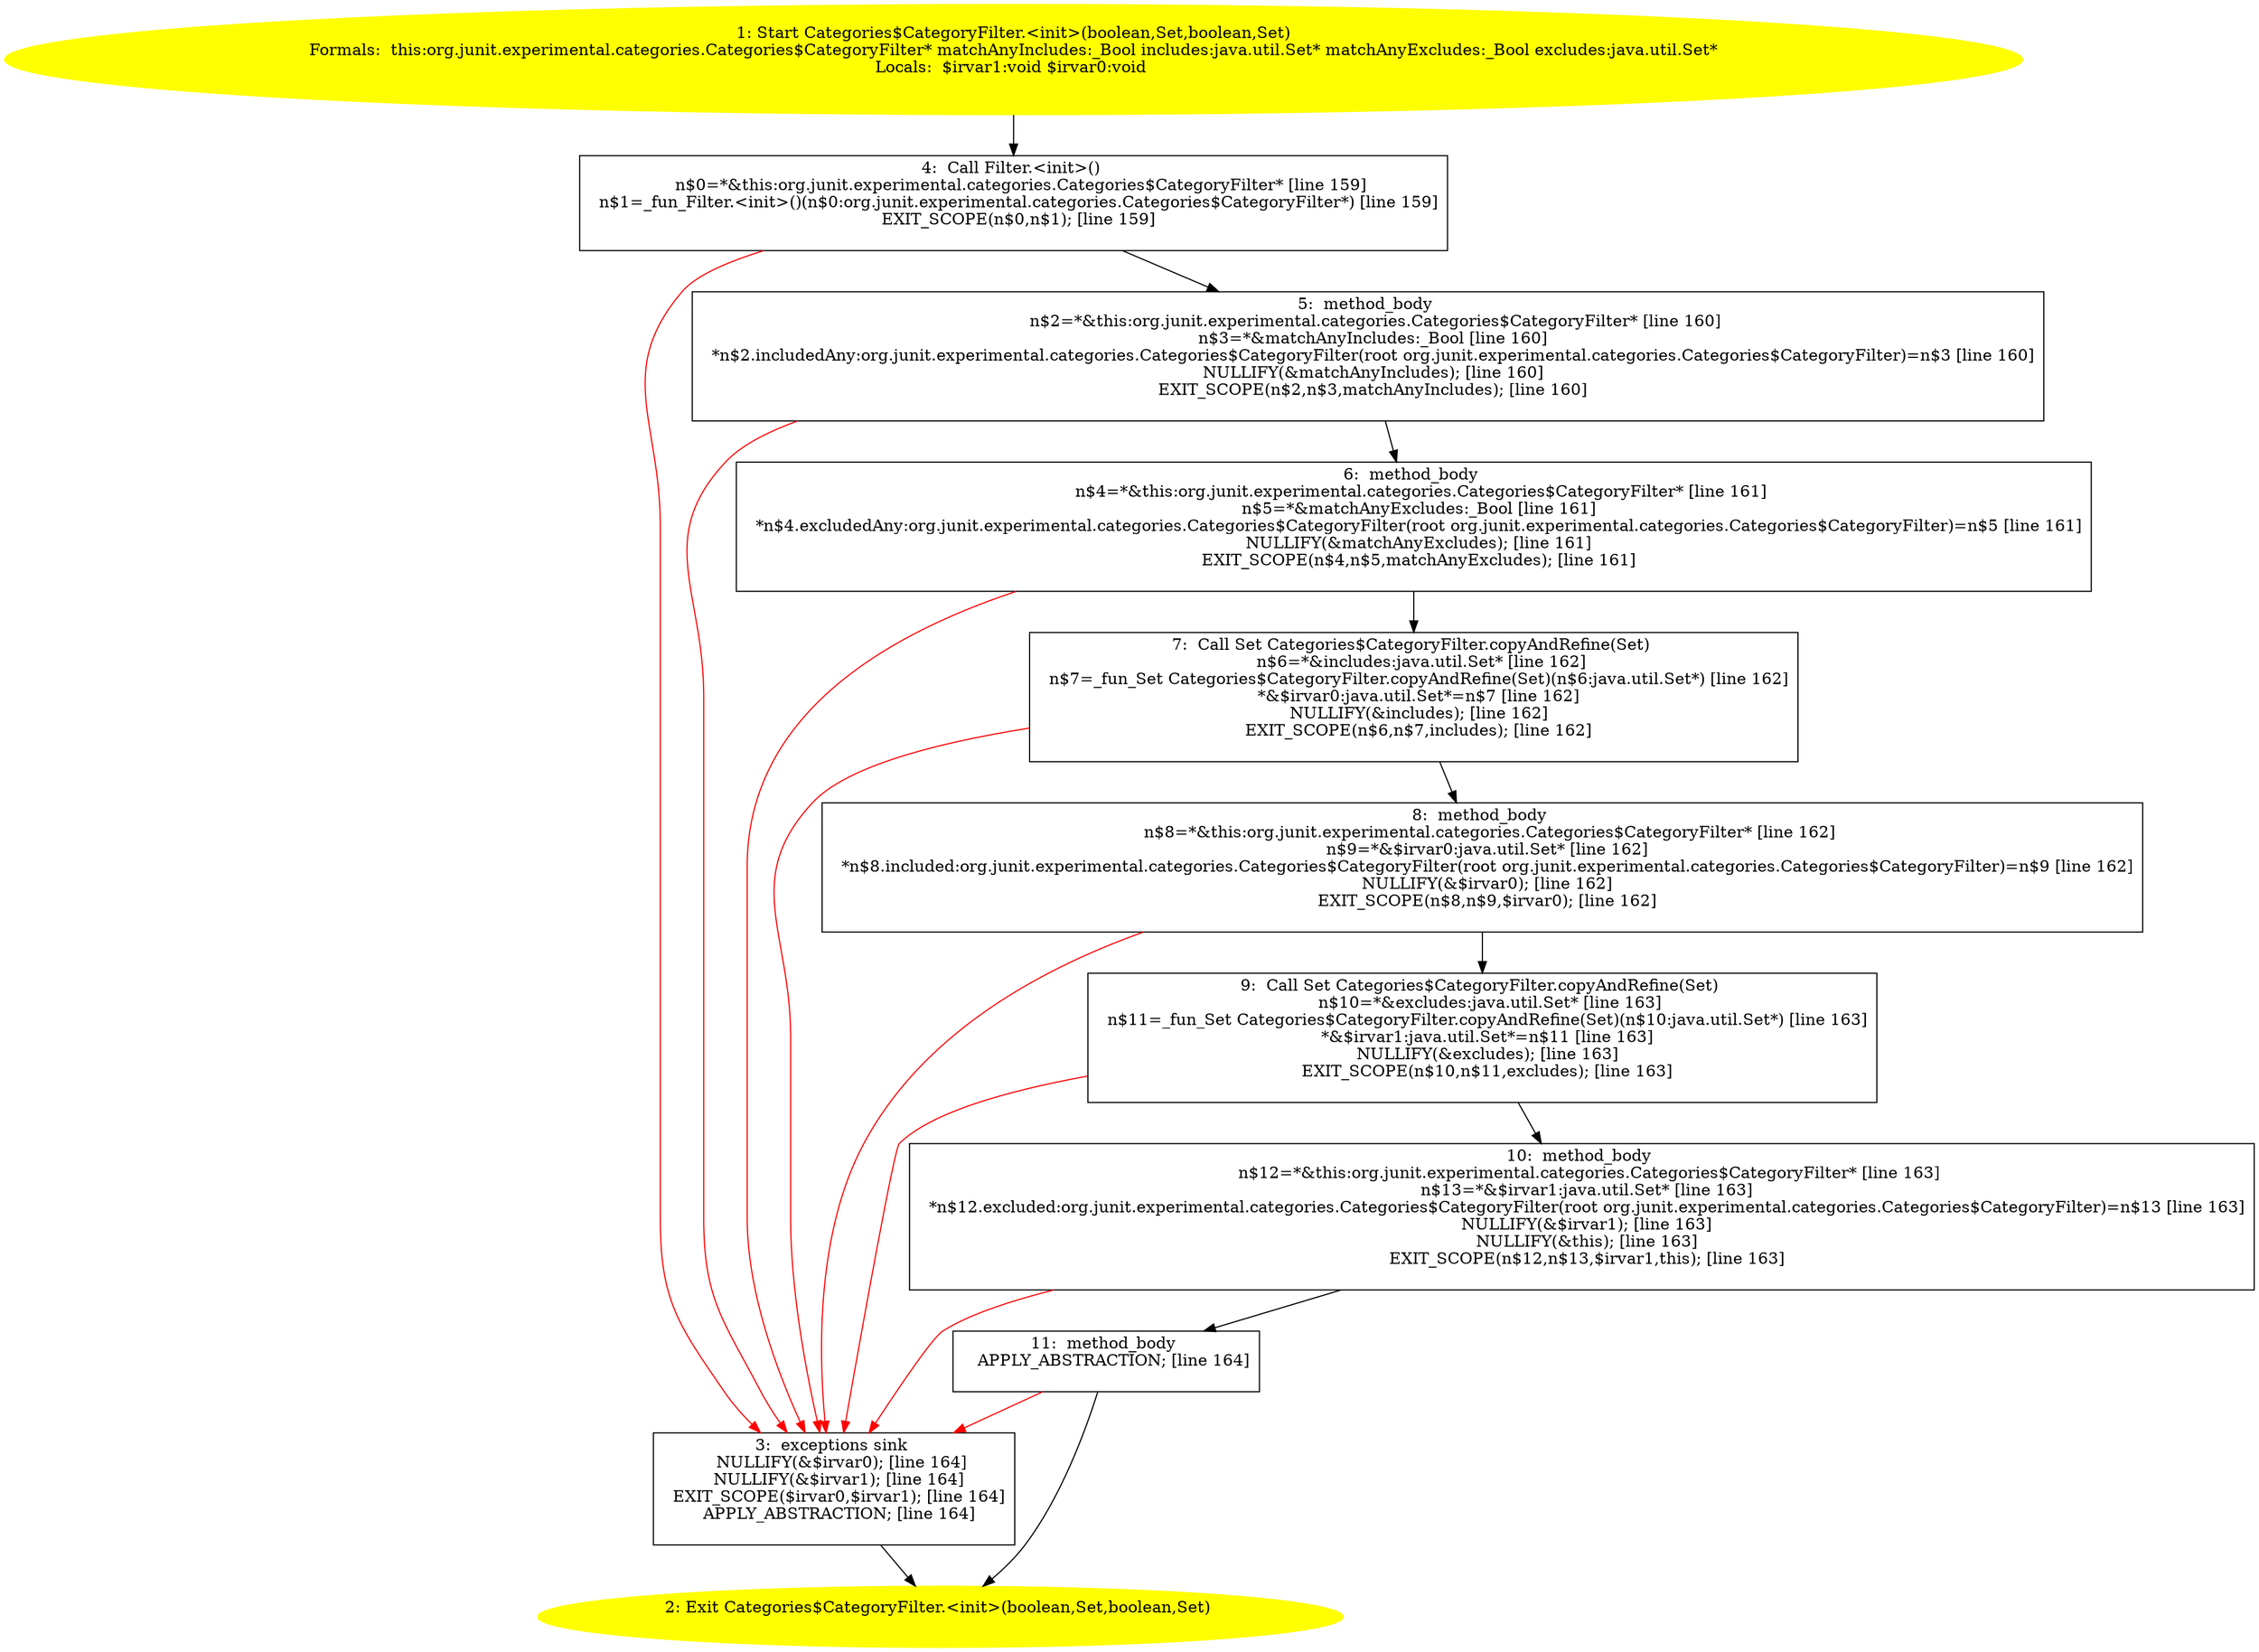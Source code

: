 /* @generated */
digraph cfg {
"org.junit.experimental.categories.Categories$CategoryFilter.<init>(boolean,java.util.Set,boolean,jav.9d460ec2c78b67beabb3bcaa429d6794_1" [label="1: Start Categories$CategoryFilter.<init>(boolean,Set,boolean,Set)\nFormals:  this:org.junit.experimental.categories.Categories$CategoryFilter* matchAnyIncludes:_Bool includes:java.util.Set* matchAnyExcludes:_Bool excludes:java.util.Set*\nLocals:  $irvar1:void $irvar0:void \n  " color=yellow style=filled]
	

	 "org.junit.experimental.categories.Categories$CategoryFilter.<init>(boolean,java.util.Set,boolean,jav.9d460ec2c78b67beabb3bcaa429d6794_1" -> "org.junit.experimental.categories.Categories$CategoryFilter.<init>(boolean,java.util.Set,boolean,jav.9d460ec2c78b67beabb3bcaa429d6794_4" ;
"org.junit.experimental.categories.Categories$CategoryFilter.<init>(boolean,java.util.Set,boolean,jav.9d460ec2c78b67beabb3bcaa429d6794_2" [label="2: Exit Categories$CategoryFilter.<init>(boolean,Set,boolean,Set) \n  " color=yellow style=filled]
	

"org.junit.experimental.categories.Categories$CategoryFilter.<init>(boolean,java.util.Set,boolean,jav.9d460ec2c78b67beabb3bcaa429d6794_3" [label="3:  exceptions sink \n   NULLIFY(&$irvar0); [line 164]\n  NULLIFY(&$irvar1); [line 164]\n  EXIT_SCOPE($irvar0,$irvar1); [line 164]\n  APPLY_ABSTRACTION; [line 164]\n " shape="box"]
	

	 "org.junit.experimental.categories.Categories$CategoryFilter.<init>(boolean,java.util.Set,boolean,jav.9d460ec2c78b67beabb3bcaa429d6794_3" -> "org.junit.experimental.categories.Categories$CategoryFilter.<init>(boolean,java.util.Set,boolean,jav.9d460ec2c78b67beabb3bcaa429d6794_2" ;
"org.junit.experimental.categories.Categories$CategoryFilter.<init>(boolean,java.util.Set,boolean,jav.9d460ec2c78b67beabb3bcaa429d6794_4" [label="4:  Call Filter.<init>() \n   n$0=*&this:org.junit.experimental.categories.Categories$CategoryFilter* [line 159]\n  n$1=_fun_Filter.<init>()(n$0:org.junit.experimental.categories.Categories$CategoryFilter*) [line 159]\n  EXIT_SCOPE(n$0,n$1); [line 159]\n " shape="box"]
	

	 "org.junit.experimental.categories.Categories$CategoryFilter.<init>(boolean,java.util.Set,boolean,jav.9d460ec2c78b67beabb3bcaa429d6794_4" -> "org.junit.experimental.categories.Categories$CategoryFilter.<init>(boolean,java.util.Set,boolean,jav.9d460ec2c78b67beabb3bcaa429d6794_5" ;
	 "org.junit.experimental.categories.Categories$CategoryFilter.<init>(boolean,java.util.Set,boolean,jav.9d460ec2c78b67beabb3bcaa429d6794_4" -> "org.junit.experimental.categories.Categories$CategoryFilter.<init>(boolean,java.util.Set,boolean,jav.9d460ec2c78b67beabb3bcaa429d6794_3" [color="red" ];
"org.junit.experimental.categories.Categories$CategoryFilter.<init>(boolean,java.util.Set,boolean,jav.9d460ec2c78b67beabb3bcaa429d6794_5" [label="5:  method_body \n   n$2=*&this:org.junit.experimental.categories.Categories$CategoryFilter* [line 160]\n  n$3=*&matchAnyIncludes:_Bool [line 160]\n  *n$2.includedAny:org.junit.experimental.categories.Categories$CategoryFilter(root org.junit.experimental.categories.Categories$CategoryFilter)=n$3 [line 160]\n  NULLIFY(&matchAnyIncludes); [line 160]\n  EXIT_SCOPE(n$2,n$3,matchAnyIncludes); [line 160]\n " shape="box"]
	

	 "org.junit.experimental.categories.Categories$CategoryFilter.<init>(boolean,java.util.Set,boolean,jav.9d460ec2c78b67beabb3bcaa429d6794_5" -> "org.junit.experimental.categories.Categories$CategoryFilter.<init>(boolean,java.util.Set,boolean,jav.9d460ec2c78b67beabb3bcaa429d6794_6" ;
	 "org.junit.experimental.categories.Categories$CategoryFilter.<init>(boolean,java.util.Set,boolean,jav.9d460ec2c78b67beabb3bcaa429d6794_5" -> "org.junit.experimental.categories.Categories$CategoryFilter.<init>(boolean,java.util.Set,boolean,jav.9d460ec2c78b67beabb3bcaa429d6794_3" [color="red" ];
"org.junit.experimental.categories.Categories$CategoryFilter.<init>(boolean,java.util.Set,boolean,jav.9d460ec2c78b67beabb3bcaa429d6794_6" [label="6:  method_body \n   n$4=*&this:org.junit.experimental.categories.Categories$CategoryFilter* [line 161]\n  n$5=*&matchAnyExcludes:_Bool [line 161]\n  *n$4.excludedAny:org.junit.experimental.categories.Categories$CategoryFilter(root org.junit.experimental.categories.Categories$CategoryFilter)=n$5 [line 161]\n  NULLIFY(&matchAnyExcludes); [line 161]\n  EXIT_SCOPE(n$4,n$5,matchAnyExcludes); [line 161]\n " shape="box"]
	

	 "org.junit.experimental.categories.Categories$CategoryFilter.<init>(boolean,java.util.Set,boolean,jav.9d460ec2c78b67beabb3bcaa429d6794_6" -> "org.junit.experimental.categories.Categories$CategoryFilter.<init>(boolean,java.util.Set,boolean,jav.9d460ec2c78b67beabb3bcaa429d6794_7" ;
	 "org.junit.experimental.categories.Categories$CategoryFilter.<init>(boolean,java.util.Set,boolean,jav.9d460ec2c78b67beabb3bcaa429d6794_6" -> "org.junit.experimental.categories.Categories$CategoryFilter.<init>(boolean,java.util.Set,boolean,jav.9d460ec2c78b67beabb3bcaa429d6794_3" [color="red" ];
"org.junit.experimental.categories.Categories$CategoryFilter.<init>(boolean,java.util.Set,boolean,jav.9d460ec2c78b67beabb3bcaa429d6794_7" [label="7:  Call Set Categories$CategoryFilter.copyAndRefine(Set) \n   n$6=*&includes:java.util.Set* [line 162]\n  n$7=_fun_Set Categories$CategoryFilter.copyAndRefine(Set)(n$6:java.util.Set*) [line 162]\n  *&$irvar0:java.util.Set*=n$7 [line 162]\n  NULLIFY(&includes); [line 162]\n  EXIT_SCOPE(n$6,n$7,includes); [line 162]\n " shape="box"]
	

	 "org.junit.experimental.categories.Categories$CategoryFilter.<init>(boolean,java.util.Set,boolean,jav.9d460ec2c78b67beabb3bcaa429d6794_7" -> "org.junit.experimental.categories.Categories$CategoryFilter.<init>(boolean,java.util.Set,boolean,jav.9d460ec2c78b67beabb3bcaa429d6794_8" ;
	 "org.junit.experimental.categories.Categories$CategoryFilter.<init>(boolean,java.util.Set,boolean,jav.9d460ec2c78b67beabb3bcaa429d6794_7" -> "org.junit.experimental.categories.Categories$CategoryFilter.<init>(boolean,java.util.Set,boolean,jav.9d460ec2c78b67beabb3bcaa429d6794_3" [color="red" ];
"org.junit.experimental.categories.Categories$CategoryFilter.<init>(boolean,java.util.Set,boolean,jav.9d460ec2c78b67beabb3bcaa429d6794_8" [label="8:  method_body \n   n$8=*&this:org.junit.experimental.categories.Categories$CategoryFilter* [line 162]\n  n$9=*&$irvar0:java.util.Set* [line 162]\n  *n$8.included:org.junit.experimental.categories.Categories$CategoryFilter(root org.junit.experimental.categories.Categories$CategoryFilter)=n$9 [line 162]\n  NULLIFY(&$irvar0); [line 162]\n  EXIT_SCOPE(n$8,n$9,$irvar0); [line 162]\n " shape="box"]
	

	 "org.junit.experimental.categories.Categories$CategoryFilter.<init>(boolean,java.util.Set,boolean,jav.9d460ec2c78b67beabb3bcaa429d6794_8" -> "org.junit.experimental.categories.Categories$CategoryFilter.<init>(boolean,java.util.Set,boolean,jav.9d460ec2c78b67beabb3bcaa429d6794_9" ;
	 "org.junit.experimental.categories.Categories$CategoryFilter.<init>(boolean,java.util.Set,boolean,jav.9d460ec2c78b67beabb3bcaa429d6794_8" -> "org.junit.experimental.categories.Categories$CategoryFilter.<init>(boolean,java.util.Set,boolean,jav.9d460ec2c78b67beabb3bcaa429d6794_3" [color="red" ];
"org.junit.experimental.categories.Categories$CategoryFilter.<init>(boolean,java.util.Set,boolean,jav.9d460ec2c78b67beabb3bcaa429d6794_9" [label="9:  Call Set Categories$CategoryFilter.copyAndRefine(Set) \n   n$10=*&excludes:java.util.Set* [line 163]\n  n$11=_fun_Set Categories$CategoryFilter.copyAndRefine(Set)(n$10:java.util.Set*) [line 163]\n  *&$irvar1:java.util.Set*=n$11 [line 163]\n  NULLIFY(&excludes); [line 163]\n  EXIT_SCOPE(n$10,n$11,excludes); [line 163]\n " shape="box"]
	

	 "org.junit.experimental.categories.Categories$CategoryFilter.<init>(boolean,java.util.Set,boolean,jav.9d460ec2c78b67beabb3bcaa429d6794_9" -> "org.junit.experimental.categories.Categories$CategoryFilter.<init>(boolean,java.util.Set,boolean,jav.9d460ec2c78b67beabb3bcaa429d6794_10" ;
	 "org.junit.experimental.categories.Categories$CategoryFilter.<init>(boolean,java.util.Set,boolean,jav.9d460ec2c78b67beabb3bcaa429d6794_9" -> "org.junit.experimental.categories.Categories$CategoryFilter.<init>(boolean,java.util.Set,boolean,jav.9d460ec2c78b67beabb3bcaa429d6794_3" [color="red" ];
"org.junit.experimental.categories.Categories$CategoryFilter.<init>(boolean,java.util.Set,boolean,jav.9d460ec2c78b67beabb3bcaa429d6794_10" [label="10:  method_body \n   n$12=*&this:org.junit.experimental.categories.Categories$CategoryFilter* [line 163]\n  n$13=*&$irvar1:java.util.Set* [line 163]\n  *n$12.excluded:org.junit.experimental.categories.Categories$CategoryFilter(root org.junit.experimental.categories.Categories$CategoryFilter)=n$13 [line 163]\n  NULLIFY(&$irvar1); [line 163]\n  NULLIFY(&this); [line 163]\n  EXIT_SCOPE(n$12,n$13,$irvar1,this); [line 163]\n " shape="box"]
	

	 "org.junit.experimental.categories.Categories$CategoryFilter.<init>(boolean,java.util.Set,boolean,jav.9d460ec2c78b67beabb3bcaa429d6794_10" -> "org.junit.experimental.categories.Categories$CategoryFilter.<init>(boolean,java.util.Set,boolean,jav.9d460ec2c78b67beabb3bcaa429d6794_11" ;
	 "org.junit.experimental.categories.Categories$CategoryFilter.<init>(boolean,java.util.Set,boolean,jav.9d460ec2c78b67beabb3bcaa429d6794_10" -> "org.junit.experimental.categories.Categories$CategoryFilter.<init>(boolean,java.util.Set,boolean,jav.9d460ec2c78b67beabb3bcaa429d6794_3" [color="red" ];
"org.junit.experimental.categories.Categories$CategoryFilter.<init>(boolean,java.util.Set,boolean,jav.9d460ec2c78b67beabb3bcaa429d6794_11" [label="11:  method_body \n   APPLY_ABSTRACTION; [line 164]\n " shape="box"]
	

	 "org.junit.experimental.categories.Categories$CategoryFilter.<init>(boolean,java.util.Set,boolean,jav.9d460ec2c78b67beabb3bcaa429d6794_11" -> "org.junit.experimental.categories.Categories$CategoryFilter.<init>(boolean,java.util.Set,boolean,jav.9d460ec2c78b67beabb3bcaa429d6794_2" ;
	 "org.junit.experimental.categories.Categories$CategoryFilter.<init>(boolean,java.util.Set,boolean,jav.9d460ec2c78b67beabb3bcaa429d6794_11" -> "org.junit.experimental.categories.Categories$CategoryFilter.<init>(boolean,java.util.Set,boolean,jav.9d460ec2c78b67beabb3bcaa429d6794_3" [color="red" ];
}
